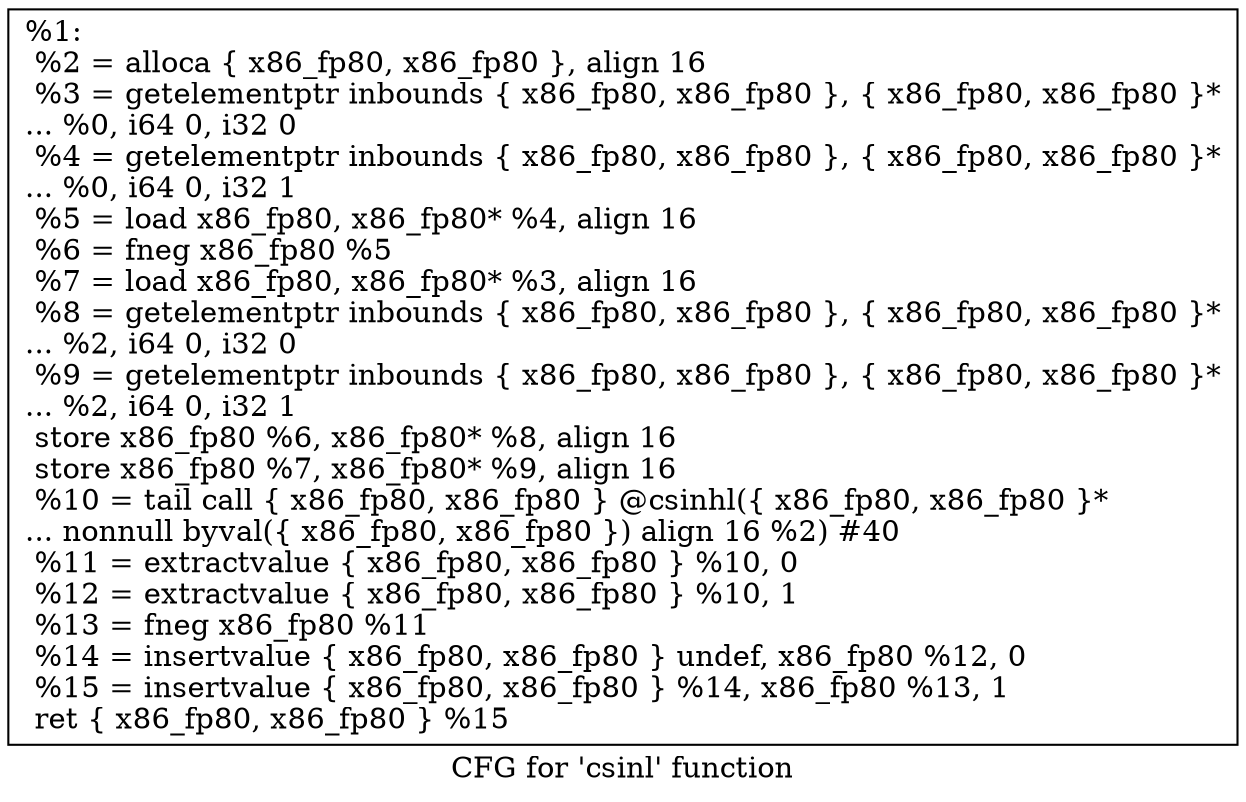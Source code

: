 digraph "CFG for 'csinl' function" {
	label="CFG for 'csinl' function";

	Node0x1162620 [shape=record,label="{%1:\l  %2 = alloca \{ x86_fp80, x86_fp80 \}, align 16\l  %3 = getelementptr inbounds \{ x86_fp80, x86_fp80 \}, \{ x86_fp80, x86_fp80 \}*\l... %0, i64 0, i32 0\l  %4 = getelementptr inbounds \{ x86_fp80, x86_fp80 \}, \{ x86_fp80, x86_fp80 \}*\l... %0, i64 0, i32 1\l  %5 = load x86_fp80, x86_fp80* %4, align 16\l  %6 = fneg x86_fp80 %5\l  %7 = load x86_fp80, x86_fp80* %3, align 16\l  %8 = getelementptr inbounds \{ x86_fp80, x86_fp80 \}, \{ x86_fp80, x86_fp80 \}*\l... %2, i64 0, i32 0\l  %9 = getelementptr inbounds \{ x86_fp80, x86_fp80 \}, \{ x86_fp80, x86_fp80 \}*\l... %2, i64 0, i32 1\l  store x86_fp80 %6, x86_fp80* %8, align 16\l  store x86_fp80 %7, x86_fp80* %9, align 16\l  %10 = tail call \{ x86_fp80, x86_fp80 \} @csinhl(\{ x86_fp80, x86_fp80 \}*\l... nonnull byval(\{ x86_fp80, x86_fp80 \}) align 16 %2) #40\l  %11 = extractvalue \{ x86_fp80, x86_fp80 \} %10, 0\l  %12 = extractvalue \{ x86_fp80, x86_fp80 \} %10, 1\l  %13 = fneg x86_fp80 %11\l  %14 = insertvalue \{ x86_fp80, x86_fp80 \} undef, x86_fp80 %12, 0\l  %15 = insertvalue \{ x86_fp80, x86_fp80 \} %14, x86_fp80 %13, 1\l  ret \{ x86_fp80, x86_fp80 \} %15\l}"];
}
